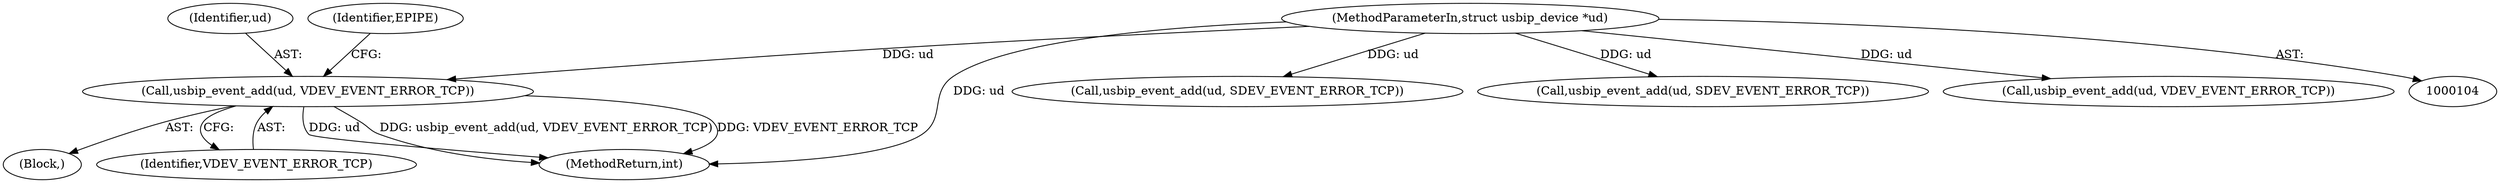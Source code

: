 digraph "0_linux_b348d7dddb6c4fbfc810b7a0626e8ec9e29f7cbb@pointer" {
"1000213" [label="(Call,usbip_event_add(ud, VDEV_EVENT_ERROR_TCP))"];
"1000105" [label="(MethodParameterIn,struct usbip_device *ud)"];
"1000208" [label="(Call,usbip_event_add(ud, SDEV_EVENT_ERROR_TCP))"];
"1000214" [label="(Identifier,ud)"];
"1000212" [label="(Block,)"];
"1000213" [label="(Call,usbip_event_add(ud, VDEV_EVENT_ERROR_TCP))"];
"1000218" [label="(Identifier,EPIPE)"];
"1000105" [label="(MethodParameterIn,struct usbip_device *ud)"];
"1000215" [label="(Identifier,VDEV_EVENT_ERROR_TCP)"];
"1000164" [label="(Call,usbip_event_add(ud, SDEV_EVENT_ERROR_TCP))"];
"1000221" [label="(MethodReturn,int)"];
"1000171" [label="(Call,usbip_event_add(ud, VDEV_EVENT_ERROR_TCP))"];
"1000213" -> "1000212"  [label="AST: "];
"1000213" -> "1000215"  [label="CFG: "];
"1000214" -> "1000213"  [label="AST: "];
"1000215" -> "1000213"  [label="AST: "];
"1000218" -> "1000213"  [label="CFG: "];
"1000213" -> "1000221"  [label="DDG: ud"];
"1000213" -> "1000221"  [label="DDG: usbip_event_add(ud, VDEV_EVENT_ERROR_TCP)"];
"1000213" -> "1000221"  [label="DDG: VDEV_EVENT_ERROR_TCP"];
"1000105" -> "1000213"  [label="DDG: ud"];
"1000105" -> "1000104"  [label="AST: "];
"1000105" -> "1000221"  [label="DDG: ud"];
"1000105" -> "1000164"  [label="DDG: ud"];
"1000105" -> "1000171"  [label="DDG: ud"];
"1000105" -> "1000208"  [label="DDG: ud"];
}
